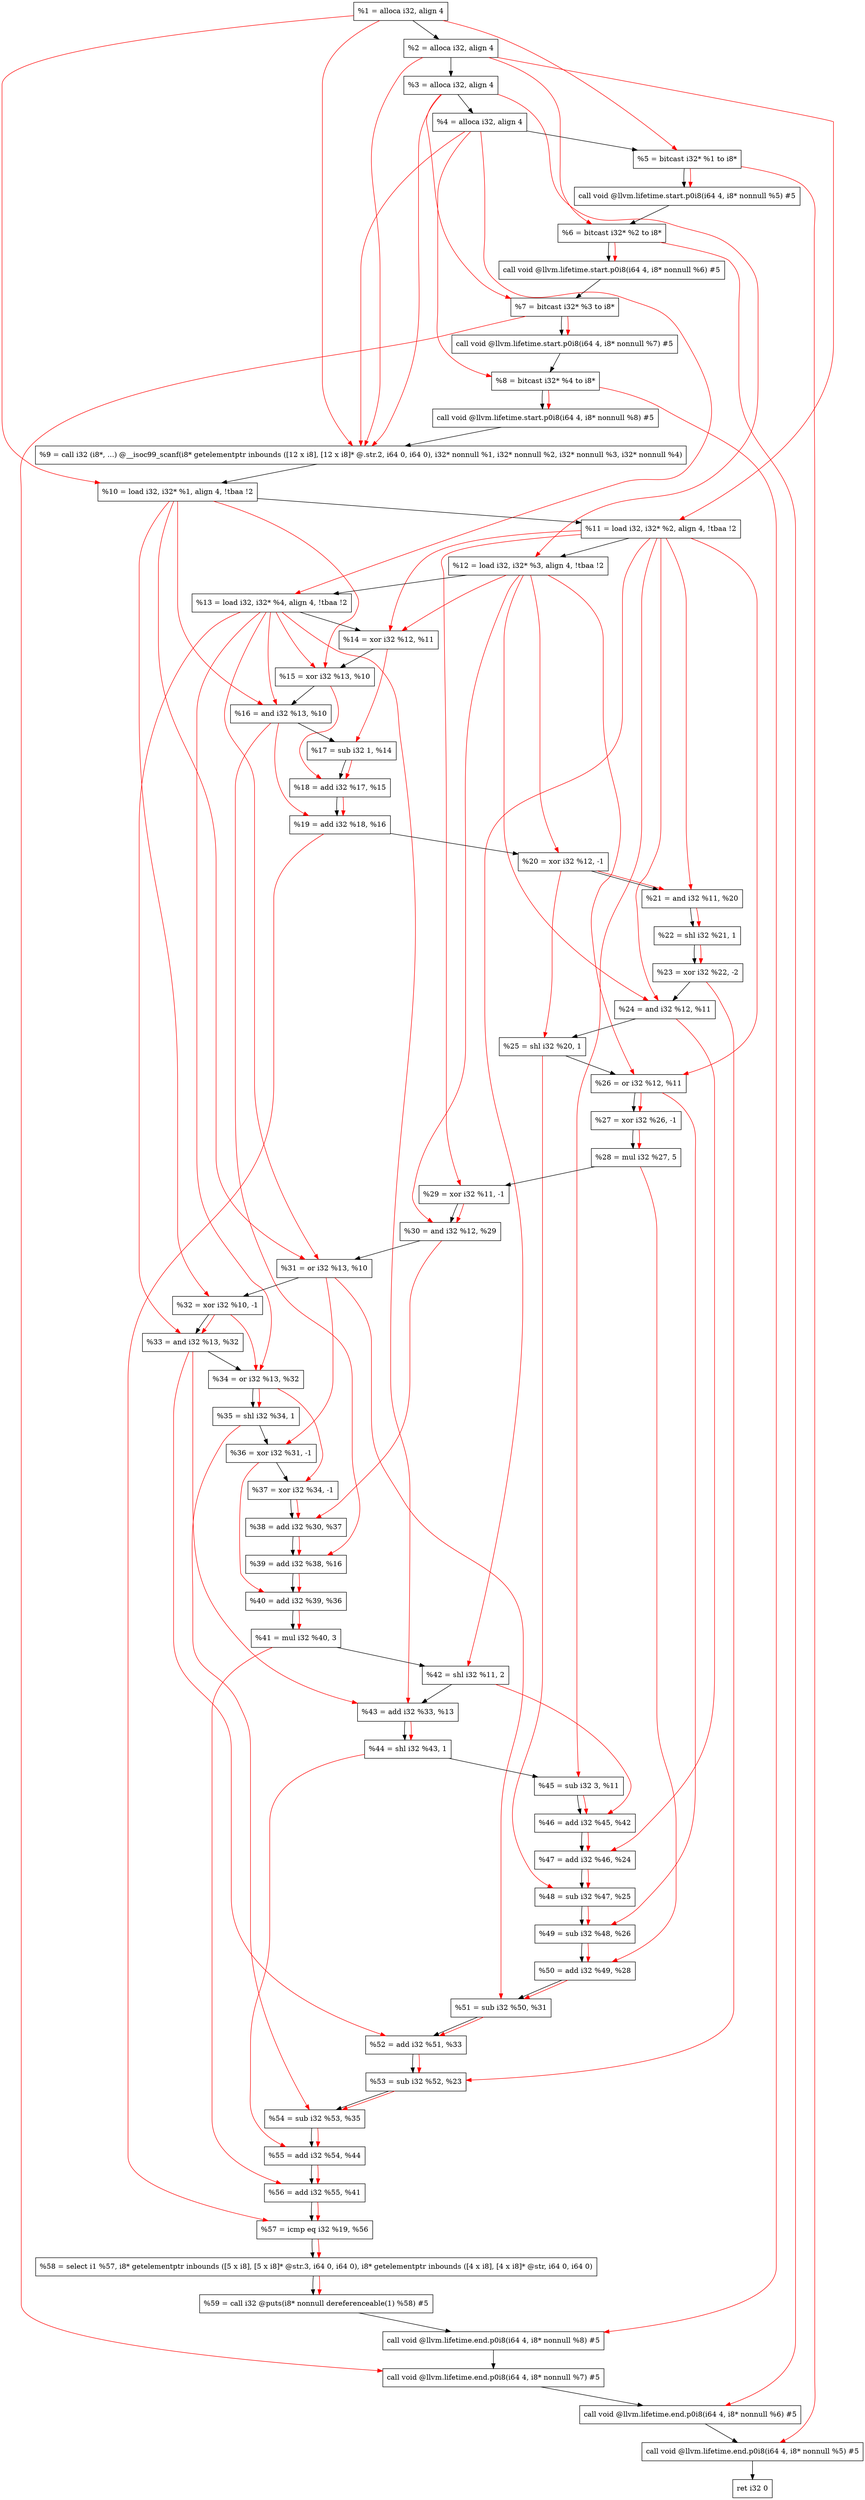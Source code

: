 digraph "DFG for'main' function" {
	Node0x1172e68[shape=record, label="  %1 = alloca i32, align 4"];
	Node0x1172ee8[shape=record, label="  %2 = alloca i32, align 4"];
	Node0x1172f78[shape=record, label="  %3 = alloca i32, align 4"];
	Node0x1172fd8[shape=record, label="  %4 = alloca i32, align 4"];
	Node0x1173088[shape=record, label="  %5 = bitcast i32* %1 to i8*"];
	Node0x11734b8[shape=record, label="  call void @llvm.lifetime.start.p0i8(i64 4, i8* nonnull %5) #5"];
	Node0x1173598[shape=record, label="  %6 = bitcast i32* %2 to i8*"];
	Node0x1173698[shape=record, label="  call void @llvm.lifetime.start.p0i8(i64 4, i8* nonnull %6) #5"];
	Node0x1173758[shape=record, label="  %7 = bitcast i32* %3 to i8*"];
	Node0x1173808[shape=record, label="  call void @llvm.lifetime.start.p0i8(i64 4, i8* nonnull %7) #5"];
	Node0x11738c8[shape=record, label="  %8 = bitcast i32* %4 to i8*"];
	Node0x1173978[shape=record, label="  call void @llvm.lifetime.start.p0i8(i64 4, i8* nonnull %8) #5"];
	Node0x116dc00[shape=record, label="  %9 = call i32 (i8*, ...) @__isoc99_scanf(i8* getelementptr inbounds ([12 x i8], [12 x i8]* @.str.2, i64 0, i64 0), i32* nonnull %1, i32* nonnull %2, i32* nonnull %3, i32* nonnull %4)"];
	Node0x1173b78[shape=record, label="  %10 = load i32, i32* %1, align 4, !tbaa !2"];
	Node0x1174ae8[shape=record, label="  %11 = load i32, i32* %2, align 4, !tbaa !2"];
	Node0x1175158[shape=record, label="  %12 = load i32, i32* %3, align 4, !tbaa !2"];
	Node0x11751b8[shape=record, label="  %13 = load i32, i32* %4, align 4, !tbaa !2"];
	Node0x1175230[shape=record, label="  %14 = xor i32 %12, %11"];
	Node0x11752a0[shape=record, label="  %15 = xor i32 %13, %10"];
	Node0x1175310[shape=record, label="  %16 = and i32 %13, %10"];
	Node0x1175380[shape=record, label="  %17 = sub i32 1, %14"];
	Node0x11753f0[shape=record, label="  %18 = add i32 %17, %15"];
	Node0x1175460[shape=record, label="  %19 = add i32 %18, %16"];
	Node0x11754d0[shape=record, label="  %20 = xor i32 %12, -1"];
	Node0x1175540[shape=record, label="  %21 = and i32 %11, %20"];
	Node0x11755b0[shape=record, label="  %22 = shl i32 %21, 1"];
	Node0x1175620[shape=record, label="  %23 = xor i32 %22, -2"];
	Node0x1175690[shape=record, label="  %24 = and i32 %12, %11"];
	Node0x1175700[shape=record, label="  %25 = shl i32 %20, 1"];
	Node0x1175770[shape=record, label="  %26 = or i32 %12, %11"];
	Node0x11757e0[shape=record, label="  %27 = xor i32 %26, -1"];
	Node0x1175850[shape=record, label="  %28 = mul i32 %27, 5"];
	Node0x11758c0[shape=record, label="  %29 = xor i32 %11, -1"];
	Node0x1175930[shape=record, label="  %30 = and i32 %12, %29"];
	Node0x11759a0[shape=record, label="  %31 = or i32 %13, %10"];
	Node0x1175a10[shape=record, label="  %32 = xor i32 %10, -1"];
	Node0x1175a80[shape=record, label="  %33 = and i32 %13, %32"];
	Node0x1175af0[shape=record, label="  %34 = or i32 %13, %32"];
	Node0x1175b60[shape=record, label="  %35 = shl i32 %34, 1"];
	Node0x1175bd0[shape=record, label="  %36 = xor i32 %31, -1"];
	Node0x1175c40[shape=record, label="  %37 = xor i32 %34, -1"];
	Node0x1175cb0[shape=record, label="  %38 = add i32 %30, %37"];
	Node0x1175d20[shape=record, label="  %39 = add i32 %38, %16"];
	Node0x1175d90[shape=record, label="  %40 = add i32 %39, %36"];
	Node0x1175e00[shape=record, label="  %41 = mul i32 %40, 3"];
	Node0x1175e70[shape=record, label="  %42 = shl i32 %11, 2"];
	Node0x1175ee0[shape=record, label="  %43 = add i32 %33, %13"];
	Node0x1175f50[shape=record, label="  %44 = shl i32 %43, 1"];
	Node0x1175fc0[shape=record, label="  %45 = sub i32 3, %11"];
	Node0x1176030[shape=record, label="  %46 = add i32 %45, %42"];
	Node0x11760a0[shape=record, label="  %47 = add i32 %46, %24"];
	Node0x1176110[shape=record, label="  %48 = sub i32 %47, %25"];
	Node0x1176180[shape=record, label="  %49 = sub i32 %48, %26"];
	Node0x11761f0[shape=record, label="  %50 = add i32 %49, %28"];
	Node0x1176260[shape=record, label="  %51 = sub i32 %50, %31"];
	Node0x11762d0[shape=record, label="  %52 = add i32 %51, %33"];
	Node0x1176340[shape=record, label="  %53 = sub i32 %52, %23"];
	Node0x11763b0[shape=record, label="  %54 = sub i32 %53, %35"];
	Node0x1176420[shape=record, label="  %55 = add i32 %54, %44"];
	Node0x1176490[shape=record, label="  %56 = add i32 %55, %41"];
	Node0x1176500[shape=record, label="  %57 = icmp eq i32 %19, %56"];
	Node0x11128b8[shape=record, label="  %58 = select i1 %57, i8* getelementptr inbounds ([5 x i8], [5 x i8]* @str.3, i64 0, i64 0), i8* getelementptr inbounds ([4 x i8], [4 x i8]* @str, i64 0, i64 0)"];
	Node0x1176590[shape=record, label="  %59 = call i32 @puts(i8* nonnull dereferenceable(1) %58) #5"];
	Node0x1176838[shape=record, label="  call void @llvm.lifetime.end.p0i8(i64 4, i8* nonnull %8) #5"];
	Node0x1176998[shape=record, label="  call void @llvm.lifetime.end.p0i8(i64 4, i8* nonnull %7) #5"];
	Node0x1176aa8[shape=record, label="  call void @llvm.lifetime.end.p0i8(i64 4, i8* nonnull %6) #5"];
	Node0x1176bb8[shape=record, label="  call void @llvm.lifetime.end.p0i8(i64 4, i8* nonnull %5) #5"];
	Node0x1176c78[shape=record, label="  ret i32 0"];
	Node0x1172e68 -> Node0x1172ee8;
	Node0x1172ee8 -> Node0x1172f78;
	Node0x1172f78 -> Node0x1172fd8;
	Node0x1172fd8 -> Node0x1173088;
	Node0x1173088 -> Node0x11734b8;
	Node0x11734b8 -> Node0x1173598;
	Node0x1173598 -> Node0x1173698;
	Node0x1173698 -> Node0x1173758;
	Node0x1173758 -> Node0x1173808;
	Node0x1173808 -> Node0x11738c8;
	Node0x11738c8 -> Node0x1173978;
	Node0x1173978 -> Node0x116dc00;
	Node0x116dc00 -> Node0x1173b78;
	Node0x1173b78 -> Node0x1174ae8;
	Node0x1174ae8 -> Node0x1175158;
	Node0x1175158 -> Node0x11751b8;
	Node0x11751b8 -> Node0x1175230;
	Node0x1175230 -> Node0x11752a0;
	Node0x11752a0 -> Node0x1175310;
	Node0x1175310 -> Node0x1175380;
	Node0x1175380 -> Node0x11753f0;
	Node0x11753f0 -> Node0x1175460;
	Node0x1175460 -> Node0x11754d0;
	Node0x11754d0 -> Node0x1175540;
	Node0x1175540 -> Node0x11755b0;
	Node0x11755b0 -> Node0x1175620;
	Node0x1175620 -> Node0x1175690;
	Node0x1175690 -> Node0x1175700;
	Node0x1175700 -> Node0x1175770;
	Node0x1175770 -> Node0x11757e0;
	Node0x11757e0 -> Node0x1175850;
	Node0x1175850 -> Node0x11758c0;
	Node0x11758c0 -> Node0x1175930;
	Node0x1175930 -> Node0x11759a0;
	Node0x11759a0 -> Node0x1175a10;
	Node0x1175a10 -> Node0x1175a80;
	Node0x1175a80 -> Node0x1175af0;
	Node0x1175af0 -> Node0x1175b60;
	Node0x1175b60 -> Node0x1175bd0;
	Node0x1175bd0 -> Node0x1175c40;
	Node0x1175c40 -> Node0x1175cb0;
	Node0x1175cb0 -> Node0x1175d20;
	Node0x1175d20 -> Node0x1175d90;
	Node0x1175d90 -> Node0x1175e00;
	Node0x1175e00 -> Node0x1175e70;
	Node0x1175e70 -> Node0x1175ee0;
	Node0x1175ee0 -> Node0x1175f50;
	Node0x1175f50 -> Node0x1175fc0;
	Node0x1175fc0 -> Node0x1176030;
	Node0x1176030 -> Node0x11760a0;
	Node0x11760a0 -> Node0x1176110;
	Node0x1176110 -> Node0x1176180;
	Node0x1176180 -> Node0x11761f0;
	Node0x11761f0 -> Node0x1176260;
	Node0x1176260 -> Node0x11762d0;
	Node0x11762d0 -> Node0x1176340;
	Node0x1176340 -> Node0x11763b0;
	Node0x11763b0 -> Node0x1176420;
	Node0x1176420 -> Node0x1176490;
	Node0x1176490 -> Node0x1176500;
	Node0x1176500 -> Node0x11128b8;
	Node0x11128b8 -> Node0x1176590;
	Node0x1176590 -> Node0x1176838;
	Node0x1176838 -> Node0x1176998;
	Node0x1176998 -> Node0x1176aa8;
	Node0x1176aa8 -> Node0x1176bb8;
	Node0x1176bb8 -> Node0x1176c78;
edge [color=red]
	Node0x1172e68 -> Node0x1173088;
	Node0x1173088 -> Node0x11734b8;
	Node0x1172ee8 -> Node0x1173598;
	Node0x1173598 -> Node0x1173698;
	Node0x1172f78 -> Node0x1173758;
	Node0x1173758 -> Node0x1173808;
	Node0x1172fd8 -> Node0x11738c8;
	Node0x11738c8 -> Node0x1173978;
	Node0x1172e68 -> Node0x116dc00;
	Node0x1172ee8 -> Node0x116dc00;
	Node0x1172f78 -> Node0x116dc00;
	Node0x1172fd8 -> Node0x116dc00;
	Node0x1172e68 -> Node0x1173b78;
	Node0x1172ee8 -> Node0x1174ae8;
	Node0x1172f78 -> Node0x1175158;
	Node0x1172fd8 -> Node0x11751b8;
	Node0x1175158 -> Node0x1175230;
	Node0x1174ae8 -> Node0x1175230;
	Node0x11751b8 -> Node0x11752a0;
	Node0x1173b78 -> Node0x11752a0;
	Node0x11751b8 -> Node0x1175310;
	Node0x1173b78 -> Node0x1175310;
	Node0x1175230 -> Node0x1175380;
	Node0x1175380 -> Node0x11753f0;
	Node0x11752a0 -> Node0x11753f0;
	Node0x11753f0 -> Node0x1175460;
	Node0x1175310 -> Node0x1175460;
	Node0x1175158 -> Node0x11754d0;
	Node0x1174ae8 -> Node0x1175540;
	Node0x11754d0 -> Node0x1175540;
	Node0x1175540 -> Node0x11755b0;
	Node0x11755b0 -> Node0x1175620;
	Node0x1175158 -> Node0x1175690;
	Node0x1174ae8 -> Node0x1175690;
	Node0x11754d0 -> Node0x1175700;
	Node0x1175158 -> Node0x1175770;
	Node0x1174ae8 -> Node0x1175770;
	Node0x1175770 -> Node0x11757e0;
	Node0x11757e0 -> Node0x1175850;
	Node0x1174ae8 -> Node0x11758c0;
	Node0x1175158 -> Node0x1175930;
	Node0x11758c0 -> Node0x1175930;
	Node0x11751b8 -> Node0x11759a0;
	Node0x1173b78 -> Node0x11759a0;
	Node0x1173b78 -> Node0x1175a10;
	Node0x11751b8 -> Node0x1175a80;
	Node0x1175a10 -> Node0x1175a80;
	Node0x11751b8 -> Node0x1175af0;
	Node0x1175a10 -> Node0x1175af0;
	Node0x1175af0 -> Node0x1175b60;
	Node0x11759a0 -> Node0x1175bd0;
	Node0x1175af0 -> Node0x1175c40;
	Node0x1175930 -> Node0x1175cb0;
	Node0x1175c40 -> Node0x1175cb0;
	Node0x1175cb0 -> Node0x1175d20;
	Node0x1175310 -> Node0x1175d20;
	Node0x1175d20 -> Node0x1175d90;
	Node0x1175bd0 -> Node0x1175d90;
	Node0x1175d90 -> Node0x1175e00;
	Node0x1174ae8 -> Node0x1175e70;
	Node0x1175a80 -> Node0x1175ee0;
	Node0x11751b8 -> Node0x1175ee0;
	Node0x1175ee0 -> Node0x1175f50;
	Node0x1174ae8 -> Node0x1175fc0;
	Node0x1175fc0 -> Node0x1176030;
	Node0x1175e70 -> Node0x1176030;
	Node0x1176030 -> Node0x11760a0;
	Node0x1175690 -> Node0x11760a0;
	Node0x11760a0 -> Node0x1176110;
	Node0x1175700 -> Node0x1176110;
	Node0x1176110 -> Node0x1176180;
	Node0x1175770 -> Node0x1176180;
	Node0x1176180 -> Node0x11761f0;
	Node0x1175850 -> Node0x11761f0;
	Node0x11761f0 -> Node0x1176260;
	Node0x11759a0 -> Node0x1176260;
	Node0x1176260 -> Node0x11762d0;
	Node0x1175a80 -> Node0x11762d0;
	Node0x11762d0 -> Node0x1176340;
	Node0x1175620 -> Node0x1176340;
	Node0x1176340 -> Node0x11763b0;
	Node0x1175b60 -> Node0x11763b0;
	Node0x11763b0 -> Node0x1176420;
	Node0x1175f50 -> Node0x1176420;
	Node0x1176420 -> Node0x1176490;
	Node0x1175e00 -> Node0x1176490;
	Node0x1175460 -> Node0x1176500;
	Node0x1176490 -> Node0x1176500;
	Node0x1176500 -> Node0x11128b8;
	Node0x11128b8 -> Node0x1176590;
	Node0x11738c8 -> Node0x1176838;
	Node0x1173758 -> Node0x1176998;
	Node0x1173598 -> Node0x1176aa8;
	Node0x1173088 -> Node0x1176bb8;
}
